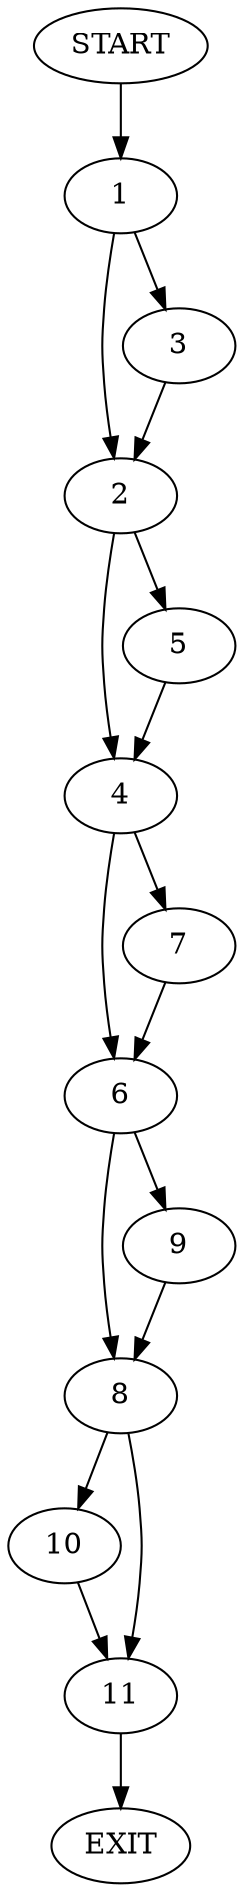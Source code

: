 digraph {
0 [label="START"]
12 [label="EXIT"]
0 -> 1
1 -> 2
1 -> 3
3 -> 2
2 -> 4
2 -> 5
5 -> 4
4 -> 6
4 -> 7
7 -> 6
6 -> 8
6 -> 9
9 -> 8
8 -> 10
8 -> 11
10 -> 11
11 -> 12
}
